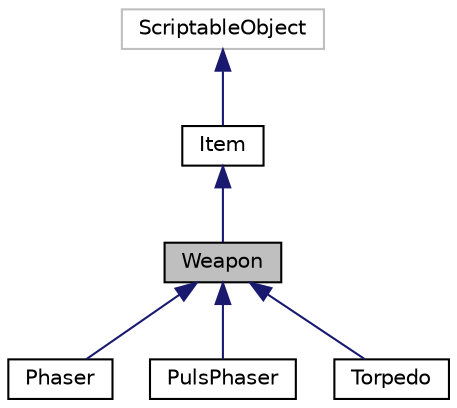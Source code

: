 digraph "Weapon"
{
  edge [fontname="Helvetica",fontsize="10",labelfontname="Helvetica",labelfontsize="10"];
  node [fontname="Helvetica",fontsize="10",shape=record];
  Node0 [label="Weapon",height=0.2,width=0.4,color="black", fillcolor="grey75", style="filled", fontcolor="black"];
  Node1 -> Node0 [dir="back",color="midnightblue",fontsize="10",style="solid"];
  Node1 [label="Item",height=0.2,width=0.4,color="black", fillcolor="white", style="filled",URL="$class_item.html"];
  Node2 -> Node1 [dir="back",color="midnightblue",fontsize="10",style="solid"];
  Node2 [label="ScriptableObject",height=0.2,width=0.4,color="grey75", fillcolor="white", style="filled"];
  Node0 -> Node3 [dir="back",color="midnightblue",fontsize="10",style="solid"];
  Node3 [label="Phaser",height=0.2,width=0.4,color="black", fillcolor="white", style="filled",URL="$class_phaser.html"];
  Node0 -> Node4 [dir="back",color="midnightblue",fontsize="10",style="solid"];
  Node4 [label="PulsPhaser",height=0.2,width=0.4,color="black", fillcolor="white", style="filled",URL="$class_puls_phaser.html"];
  Node0 -> Node5 [dir="back",color="midnightblue",fontsize="10",style="solid"];
  Node5 [label="Torpedo",height=0.2,width=0.4,color="black", fillcolor="white", style="filled",URL="$class_torpedo.html"];
}
